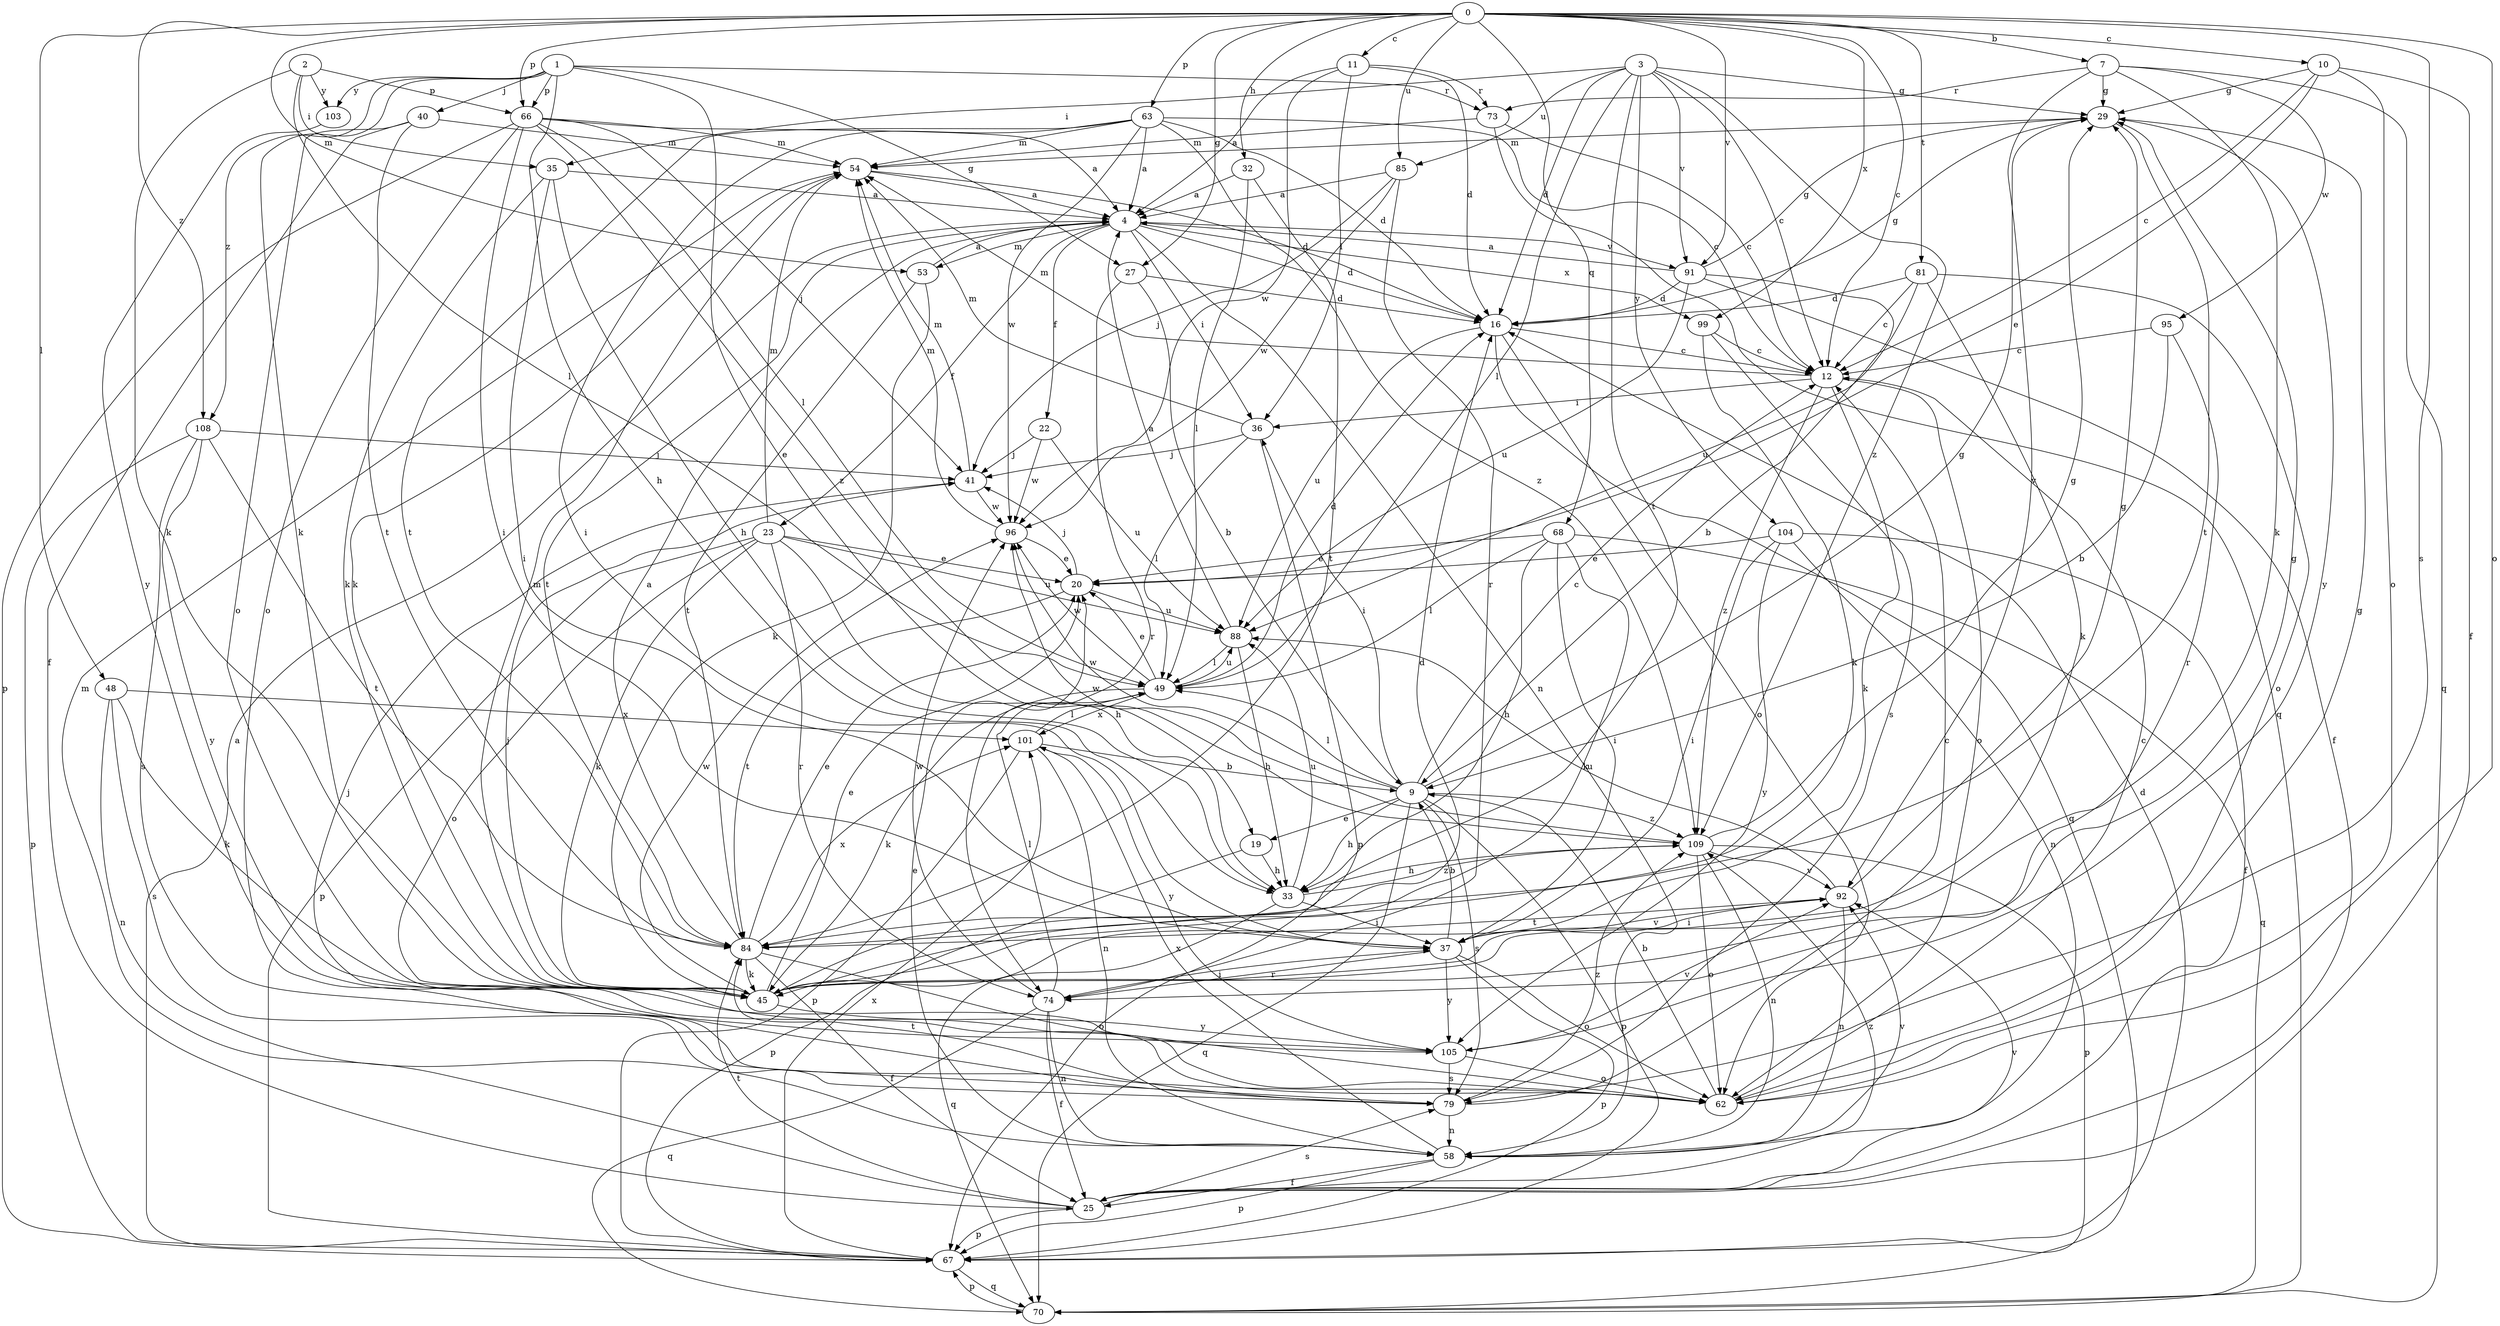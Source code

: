strict digraph  {
0;
1;
2;
3;
4;
7;
9;
10;
11;
12;
16;
19;
20;
22;
23;
25;
27;
29;
32;
33;
35;
36;
37;
40;
41;
45;
48;
49;
53;
54;
58;
62;
63;
66;
67;
68;
70;
73;
74;
79;
81;
84;
85;
88;
91;
92;
95;
96;
99;
101;
103;
104;
105;
108;
109;
0 -> 7  [label=b];
0 -> 10  [label=c];
0 -> 11  [label=c];
0 -> 12  [label=c];
0 -> 27  [label=g];
0 -> 32  [label=h];
0 -> 48  [label=l];
0 -> 53  [label=m];
0 -> 62  [label=o];
0 -> 63  [label=p];
0 -> 66  [label=p];
0 -> 68  [label=q];
0 -> 79  [label=s];
0 -> 81  [label=t];
0 -> 85  [label=u];
0 -> 91  [label=v];
0 -> 99  [label=x];
0 -> 108  [label=z];
1 -> 19  [label=e];
1 -> 27  [label=g];
1 -> 33  [label=h];
1 -> 40  [label=j];
1 -> 45  [label=k];
1 -> 66  [label=p];
1 -> 73  [label=r];
1 -> 103  [label=y];
1 -> 108  [label=z];
2 -> 35  [label=i];
2 -> 45  [label=k];
2 -> 49  [label=l];
2 -> 66  [label=p];
2 -> 103  [label=y];
3 -> 12  [label=c];
3 -> 16  [label=d];
3 -> 29  [label=g];
3 -> 35  [label=i];
3 -> 49  [label=l];
3 -> 84  [label=t];
3 -> 85  [label=u];
3 -> 91  [label=v];
3 -> 104  [label=y];
3 -> 109  [label=z];
4 -> 16  [label=d];
4 -> 22  [label=f];
4 -> 23  [label=f];
4 -> 36  [label=i];
4 -> 53  [label=m];
4 -> 58  [label=n];
4 -> 84  [label=t];
4 -> 91  [label=v];
4 -> 99  [label=x];
7 -> 29  [label=g];
7 -> 45  [label=k];
7 -> 70  [label=q];
7 -> 73  [label=r];
7 -> 92  [label=v];
7 -> 95  [label=w];
9 -> 12  [label=c];
9 -> 19  [label=e];
9 -> 29  [label=g];
9 -> 33  [label=h];
9 -> 36  [label=i];
9 -> 49  [label=l];
9 -> 67  [label=p];
9 -> 70  [label=q];
9 -> 79  [label=s];
9 -> 96  [label=w];
9 -> 109  [label=z];
10 -> 12  [label=c];
10 -> 20  [label=e];
10 -> 25  [label=f];
10 -> 29  [label=g];
10 -> 62  [label=o];
11 -> 4  [label=a];
11 -> 16  [label=d];
11 -> 36  [label=i];
11 -> 73  [label=r];
11 -> 96  [label=w];
12 -> 36  [label=i];
12 -> 45  [label=k];
12 -> 54  [label=m];
12 -> 62  [label=o];
12 -> 109  [label=z];
16 -> 12  [label=c];
16 -> 29  [label=g];
16 -> 62  [label=o];
16 -> 70  [label=q];
16 -> 88  [label=u];
19 -> 33  [label=h];
19 -> 67  [label=p];
20 -> 41  [label=j];
20 -> 84  [label=t];
20 -> 88  [label=u];
22 -> 41  [label=j];
22 -> 88  [label=u];
22 -> 96  [label=w];
23 -> 20  [label=e];
23 -> 33  [label=h];
23 -> 45  [label=k];
23 -> 54  [label=m];
23 -> 62  [label=o];
23 -> 67  [label=p];
23 -> 74  [label=r];
23 -> 88  [label=u];
25 -> 54  [label=m];
25 -> 67  [label=p];
25 -> 79  [label=s];
25 -> 84  [label=t];
25 -> 92  [label=v];
25 -> 109  [label=z];
27 -> 9  [label=b];
27 -> 16  [label=d];
27 -> 74  [label=r];
29 -> 54  [label=m];
29 -> 84  [label=t];
29 -> 105  [label=y];
32 -> 4  [label=a];
32 -> 49  [label=l];
32 -> 84  [label=t];
33 -> 37  [label=i];
33 -> 70  [label=q];
33 -> 88  [label=u];
33 -> 109  [label=z];
35 -> 4  [label=a];
35 -> 33  [label=h];
35 -> 37  [label=i];
35 -> 45  [label=k];
36 -> 41  [label=j];
36 -> 49  [label=l];
36 -> 54  [label=m];
36 -> 67  [label=p];
37 -> 9  [label=b];
37 -> 62  [label=o];
37 -> 67  [label=p];
37 -> 74  [label=r];
37 -> 92  [label=v];
37 -> 105  [label=y];
40 -> 25  [label=f];
40 -> 54  [label=m];
40 -> 62  [label=o];
40 -> 84  [label=t];
41 -> 54  [label=m];
41 -> 96  [label=w];
45 -> 16  [label=d];
45 -> 20  [label=e];
45 -> 29  [label=g];
45 -> 41  [label=j];
45 -> 54  [label=m];
45 -> 96  [label=w];
45 -> 105  [label=y];
48 -> 45  [label=k];
48 -> 58  [label=n];
48 -> 79  [label=s];
48 -> 101  [label=x];
49 -> 16  [label=d];
49 -> 20  [label=e];
49 -> 45  [label=k];
49 -> 88  [label=u];
49 -> 96  [label=w];
49 -> 101  [label=x];
53 -> 4  [label=a];
53 -> 45  [label=k];
53 -> 84  [label=t];
54 -> 4  [label=a];
54 -> 16  [label=d];
54 -> 45  [label=k];
58 -> 20  [label=e];
58 -> 25  [label=f];
58 -> 67  [label=p];
58 -> 92  [label=v];
58 -> 101  [label=x];
62 -> 9  [label=b];
62 -> 12  [label=c];
62 -> 29  [label=g];
63 -> 4  [label=a];
63 -> 12  [label=c];
63 -> 16  [label=d];
63 -> 37  [label=i];
63 -> 54  [label=m];
63 -> 84  [label=t];
63 -> 96  [label=w];
63 -> 109  [label=z];
66 -> 4  [label=a];
66 -> 37  [label=i];
66 -> 41  [label=j];
66 -> 49  [label=l];
66 -> 54  [label=m];
66 -> 62  [label=o];
66 -> 67  [label=p];
66 -> 109  [label=z];
67 -> 4  [label=a];
67 -> 16  [label=d];
67 -> 70  [label=q];
67 -> 101  [label=x];
68 -> 20  [label=e];
68 -> 33  [label=h];
68 -> 37  [label=i];
68 -> 45  [label=k];
68 -> 49  [label=l];
68 -> 70  [label=q];
70 -> 67  [label=p];
73 -> 12  [label=c];
73 -> 54  [label=m];
73 -> 70  [label=q];
74 -> 25  [label=f];
74 -> 37  [label=i];
74 -> 49  [label=l];
74 -> 58  [label=n];
74 -> 70  [label=q];
74 -> 96  [label=w];
79 -> 12  [label=c];
79 -> 41  [label=j];
79 -> 58  [label=n];
79 -> 84  [label=t];
79 -> 109  [label=z];
81 -> 12  [label=c];
81 -> 16  [label=d];
81 -> 45  [label=k];
81 -> 62  [label=o];
81 -> 88  [label=u];
84 -> 4  [label=a];
84 -> 20  [label=e];
84 -> 25  [label=f];
84 -> 45  [label=k];
84 -> 62  [label=o];
84 -> 101  [label=x];
85 -> 4  [label=a];
85 -> 41  [label=j];
85 -> 74  [label=r];
85 -> 96  [label=w];
88 -> 4  [label=a];
88 -> 33  [label=h];
88 -> 49  [label=l];
91 -> 4  [label=a];
91 -> 9  [label=b];
91 -> 16  [label=d];
91 -> 25  [label=f];
91 -> 29  [label=g];
91 -> 88  [label=u];
92 -> 29  [label=g];
92 -> 37  [label=i];
92 -> 58  [label=n];
92 -> 84  [label=t];
92 -> 88  [label=u];
95 -> 9  [label=b];
95 -> 12  [label=c];
95 -> 74  [label=r];
96 -> 20  [label=e];
96 -> 54  [label=m];
99 -> 12  [label=c];
99 -> 45  [label=k];
99 -> 79  [label=s];
101 -> 9  [label=b];
101 -> 49  [label=l];
101 -> 58  [label=n];
101 -> 67  [label=p];
101 -> 105  [label=y];
103 -> 105  [label=y];
104 -> 20  [label=e];
104 -> 25  [label=f];
104 -> 37  [label=i];
104 -> 58  [label=n];
104 -> 105  [label=y];
105 -> 62  [label=o];
105 -> 79  [label=s];
105 -> 92  [label=v];
108 -> 41  [label=j];
108 -> 67  [label=p];
108 -> 79  [label=s];
108 -> 84  [label=t];
108 -> 105  [label=y];
109 -> 29  [label=g];
109 -> 33  [label=h];
109 -> 58  [label=n];
109 -> 62  [label=o];
109 -> 67  [label=p];
109 -> 92  [label=v];
109 -> 96  [label=w];
}
